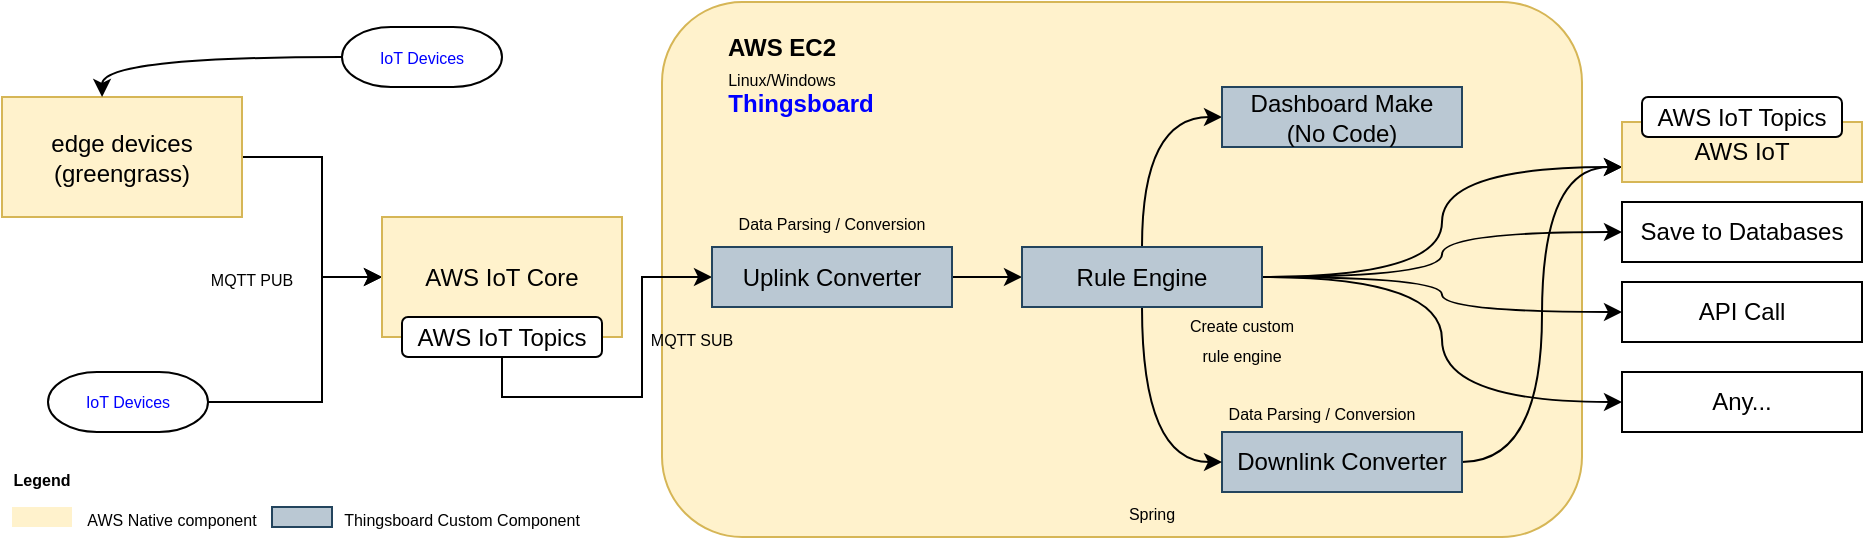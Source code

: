 <mxfile version="19.0.3" type="device"><diagram id="zdF4i7hPxVijq95hi7sj" name="Page-1"><mxGraphModel dx="1458" dy="1178" grid="1" gridSize="10" guides="1" tooltips="1" connect="1" arrows="1" fold="1" page="1" pageScale="1" pageWidth="1100" pageHeight="850" math="0" shadow="0"><root><mxCell id="0"/><mxCell id="1" parent="0"/><mxCell id="Yi-JrP30N4nPpYlcvV15-27" value="" style="rounded=1;whiteSpace=wrap;html=1;fillColor=#fff2cc;strokeColor=#d6b656;" vertex="1" parent="1"><mxGeometry x="360" y="20" width="460" height="267.5" as="geometry"/></mxCell><mxCell id="Yi-JrP30N4nPpYlcvV15-6" style="edgeStyle=orthogonalEdgeStyle;rounded=0;orthogonalLoop=1;jettySize=auto;html=1;entryX=0;entryY=0.5;entryDx=0;entryDy=0;" edge="1" parent="1" source="Yi-JrP30N4nPpYlcvV15-1" target="Yi-JrP30N4nPpYlcvV15-4"><mxGeometry relative="1" as="geometry"><Array as="points"><mxPoint x="190" y="97.5"/><mxPoint x="190" y="157.5"/></Array></mxGeometry></mxCell><mxCell id="Yi-JrP30N4nPpYlcvV15-1" value="edge devices&lt;br&gt;(greengrass)" style="rounded=0;whiteSpace=wrap;html=1;fillColor=#fff2cc;strokeColor=#d6b656;" vertex="1" parent="1"><mxGeometry x="30" y="67.5" width="120" height="60" as="geometry"/></mxCell><mxCell id="Yi-JrP30N4nPpYlcvV15-7" style="edgeStyle=orthogonalEdgeStyle;rounded=0;orthogonalLoop=1;jettySize=auto;html=1;entryX=0;entryY=0.5;entryDx=0;entryDy=0;exitX=1;exitY=0.5;exitDx=0;exitDy=0;exitPerimeter=0;" edge="1" parent="1" source="Yi-JrP30N4nPpYlcvV15-63" target="Yi-JrP30N4nPpYlcvV15-4"><mxGeometry relative="1" as="geometry"><mxPoint x="150" y="217.5" as="sourcePoint"/><Array as="points"><mxPoint x="190" y="220.5"/><mxPoint x="190" y="157.5"/></Array></mxGeometry></mxCell><mxCell id="Yi-JrP30N4nPpYlcvV15-19" style="edgeStyle=orthogonalEdgeStyle;rounded=0;orthogonalLoop=1;jettySize=auto;html=1;entryX=0;entryY=0.5;entryDx=0;entryDy=0;exitX=0.5;exitY=1;exitDx=0;exitDy=0;" edge="1" parent="1" source="Yi-JrP30N4nPpYlcvV15-8" target="Yi-JrP30N4nPpYlcvV15-5"><mxGeometry relative="1" as="geometry"><Array as="points"><mxPoint x="280" y="217.5"/><mxPoint x="350" y="217.5"/><mxPoint x="350" y="157.5"/></Array></mxGeometry></mxCell><mxCell id="Yi-JrP30N4nPpYlcvV15-4" value="AWS IoT Core" style="rounded=0;whiteSpace=wrap;html=1;fillColor=#fff2cc;strokeColor=#d6b656;" vertex="1" parent="1"><mxGeometry x="220" y="127.5" width="120" height="60" as="geometry"/></mxCell><mxCell id="Yi-JrP30N4nPpYlcvV15-20" style="edgeStyle=orthogonalEdgeStyle;rounded=0;orthogonalLoop=1;jettySize=auto;html=1;" edge="1" parent="1" source="Yi-JrP30N4nPpYlcvV15-5" target="Yi-JrP30N4nPpYlcvV15-12"><mxGeometry relative="1" as="geometry"/></mxCell><mxCell id="Yi-JrP30N4nPpYlcvV15-5" value="Uplink Converter" style="rounded=0;whiteSpace=wrap;html=1;fillColor=#bac8d3;strokeColor=#23445d;" vertex="1" parent="1"><mxGeometry x="385" y="142.5" width="120" height="30" as="geometry"/></mxCell><mxCell id="Yi-JrP30N4nPpYlcvV15-8" value="AWS IoT Topics" style="rounded=1;whiteSpace=wrap;html=1;" vertex="1" parent="1"><mxGeometry x="230" y="177.5" width="100" height="20" as="geometry"/></mxCell><mxCell id="Yi-JrP30N4nPpYlcvV15-37" style="edgeStyle=orthogonalEdgeStyle;curved=1;rounded=0;orthogonalLoop=1;jettySize=auto;html=1;entryX=0;entryY=0.75;entryDx=0;entryDy=0;fontSize=8;" edge="1" parent="1" source="Yi-JrP30N4nPpYlcvV15-11" target="Yi-JrP30N4nPpYlcvV15-14"><mxGeometry relative="1" as="geometry"/></mxCell><mxCell id="Yi-JrP30N4nPpYlcvV15-11" value="Downlink Converter" style="rounded=0;whiteSpace=wrap;html=1;fillColor=#bac8d3;strokeColor=#23445d;" vertex="1" parent="1"><mxGeometry x="640" y="235" width="120" height="30" as="geometry"/></mxCell><mxCell id="Yi-JrP30N4nPpYlcvV15-21" style="edgeStyle=orthogonalEdgeStyle;rounded=0;orthogonalLoop=1;jettySize=auto;html=1;entryX=0;entryY=0.5;entryDx=0;entryDy=0;curved=1;" edge="1" parent="1" source="Yi-JrP30N4nPpYlcvV15-12" target="Yi-JrP30N4nPpYlcvV15-13"><mxGeometry relative="1" as="geometry"/></mxCell><mxCell id="Yi-JrP30N4nPpYlcvV15-22" style="edgeStyle=orthogonalEdgeStyle;rounded=0;orthogonalLoop=1;jettySize=auto;html=1;entryX=0;entryY=0.5;entryDx=0;entryDy=0;curved=1;" edge="1" parent="1" source="Yi-JrP30N4nPpYlcvV15-12" target="Yi-JrP30N4nPpYlcvV15-11"><mxGeometry relative="1" as="geometry"/></mxCell><mxCell id="Yi-JrP30N4nPpYlcvV15-23" style="edgeStyle=orthogonalEdgeStyle;curved=1;rounded=0;orthogonalLoop=1;jettySize=auto;html=1;entryX=0;entryY=0.75;entryDx=0;entryDy=0;" edge="1" parent="1" source="Yi-JrP30N4nPpYlcvV15-12" target="Yi-JrP30N4nPpYlcvV15-14"><mxGeometry relative="1" as="geometry"/></mxCell><mxCell id="Yi-JrP30N4nPpYlcvV15-24" style="edgeStyle=orthogonalEdgeStyle;curved=1;rounded=0;orthogonalLoop=1;jettySize=auto;html=1;entryX=0;entryY=0.5;entryDx=0;entryDy=0;" edge="1" parent="1" source="Yi-JrP30N4nPpYlcvV15-12" target="Yi-JrP30N4nPpYlcvV15-16"><mxGeometry relative="1" as="geometry"/></mxCell><mxCell id="Yi-JrP30N4nPpYlcvV15-25" style="edgeStyle=orthogonalEdgeStyle;curved=1;rounded=0;orthogonalLoop=1;jettySize=auto;html=1;" edge="1" parent="1" source="Yi-JrP30N4nPpYlcvV15-12" target="Yi-JrP30N4nPpYlcvV15-17"><mxGeometry relative="1" as="geometry"/></mxCell><mxCell id="Yi-JrP30N4nPpYlcvV15-26" style="edgeStyle=orthogonalEdgeStyle;curved=1;rounded=0;orthogonalLoop=1;jettySize=auto;html=1;entryX=0;entryY=0.5;entryDx=0;entryDy=0;" edge="1" parent="1" source="Yi-JrP30N4nPpYlcvV15-12" target="Yi-JrP30N4nPpYlcvV15-18"><mxGeometry relative="1" as="geometry"/></mxCell><mxCell id="Yi-JrP30N4nPpYlcvV15-12" value="Rule Engine" style="rounded=0;whiteSpace=wrap;html=1;fillColor=#bac8d3;strokeColor=#23445d;" vertex="1" parent="1"><mxGeometry x="540" y="142.5" width="120" height="30" as="geometry"/></mxCell><mxCell id="Yi-JrP30N4nPpYlcvV15-13" value="Dashboard Make&lt;br&gt;(No Code)" style="rounded=0;whiteSpace=wrap;html=1;fillColor=#bac8d3;strokeColor=#23445d;" vertex="1" parent="1"><mxGeometry x="640" y="62.5" width="120" height="30" as="geometry"/></mxCell><mxCell id="Yi-JrP30N4nPpYlcvV15-14" value="AWS IoT" style="rounded=0;whiteSpace=wrap;html=1;fillColor=#fff2cc;strokeColor=#d6b656;" vertex="1" parent="1"><mxGeometry x="840" y="80" width="120" height="30" as="geometry"/></mxCell><mxCell id="Yi-JrP30N4nPpYlcvV15-16" value="Save to Databases" style="rounded=0;whiteSpace=wrap;html=1;" vertex="1" parent="1"><mxGeometry x="840" y="120" width="120" height="30" as="geometry"/></mxCell><mxCell id="Yi-JrP30N4nPpYlcvV15-17" value="API Call" style="rounded=0;whiteSpace=wrap;html=1;" vertex="1" parent="1"><mxGeometry x="840" y="160" width="120" height="30" as="geometry"/></mxCell><mxCell id="Yi-JrP30N4nPpYlcvV15-18" value="Any..." style="rounded=0;whiteSpace=wrap;html=1;" vertex="1" parent="1"><mxGeometry x="840" y="205" width="120" height="30" as="geometry"/></mxCell><mxCell id="Yi-JrP30N4nPpYlcvV15-28" value="AWS EC2" style="text;html=1;strokeColor=none;fillColor=none;align=center;verticalAlign=middle;whiteSpace=wrap;rounded=0;fontStyle=1" vertex="1" parent="1"><mxGeometry x="390" y="27.5" width="60" height="30" as="geometry"/></mxCell><mxCell id="Yi-JrP30N4nPpYlcvV15-31" value="AWS IoT Topics" style="rounded=1;whiteSpace=wrap;html=1;" vertex="1" parent="1"><mxGeometry x="850" y="67.5" width="100" height="20" as="geometry"/></mxCell><mxCell id="Yi-JrP30N4nPpYlcvV15-32" value="&lt;font style=&quot;font-size: 8px;&quot;&gt;MQTT PUB&lt;/font&gt;" style="text;html=1;strokeColor=none;fillColor=none;align=center;verticalAlign=middle;whiteSpace=wrap;rounded=0;" vertex="1" parent="1"><mxGeometry x="130" y="147.5" width="50" height="20" as="geometry"/></mxCell><mxCell id="Yi-JrP30N4nPpYlcvV15-34" value="&lt;font style=&quot;font-size: 8px;&quot;&gt;MQTT SUB&lt;/font&gt;" style="text;html=1;strokeColor=none;fillColor=none;align=center;verticalAlign=middle;whiteSpace=wrap;rounded=0;" vertex="1" parent="1"><mxGeometry x="350" y="177.5" width="50" height="20" as="geometry"/></mxCell><mxCell id="Yi-JrP30N4nPpYlcvV15-35" value="&lt;font style=&quot;font-size: 8px;&quot;&gt;Data Parsing / Conversion&lt;/font&gt;" style="text;html=1;strokeColor=none;fillColor=none;align=center;verticalAlign=middle;whiteSpace=wrap;rounded=0;" vertex="1" parent="1"><mxGeometry x="395" y="120" width="100" height="20" as="geometry"/></mxCell><mxCell id="Yi-JrP30N4nPpYlcvV15-36" value="&lt;font style=&quot;font-size: 8px;&quot;&gt;Data Parsing / Conversion&lt;/font&gt;" style="text;html=1;strokeColor=none;fillColor=none;align=center;verticalAlign=middle;whiteSpace=wrap;rounded=0;" vertex="1" parent="1"><mxGeometry x="640" y="215" width="100" height="20" as="geometry"/></mxCell><mxCell id="Yi-JrP30N4nPpYlcvV15-39" value="&lt;font style=&quot;font-size: 8px;&quot;&gt;Create custom rule engine&lt;/font&gt;" style="text;html=1;strokeColor=none;fillColor=none;align=center;verticalAlign=middle;whiteSpace=wrap;rounded=0;" vertex="1" parent="1"><mxGeometry x="620" y="177.5" width="60" height="20" as="geometry"/></mxCell><mxCell id="Yi-JrP30N4nPpYlcvV15-47" value="&lt;font style=&quot;font-size: 8px;&quot;&gt;Linux/Windows&lt;/font&gt;" style="text;html=1;strokeColor=none;fillColor=none;align=center;verticalAlign=middle;whiteSpace=wrap;rounded=0;" vertex="1" parent="1"><mxGeometry x="385" y="47.5" width="70" height="20" as="geometry"/></mxCell><mxCell id="Yi-JrP30N4nPpYlcvV15-48" value="&lt;font style=&quot;font-size: 8px;&quot;&gt;Spring&lt;/font&gt;" style="text;html=1;strokeColor=none;fillColor=none;align=center;verticalAlign=middle;whiteSpace=wrap;rounded=0;" vertex="1" parent="1"><mxGeometry x="570" y="265" width="70" height="20" as="geometry"/></mxCell><mxCell id="Yi-JrP30N4nPpYlcvV15-49" value="Thingsboard" style="text;html=1;strokeColor=none;fillColor=none;align=center;verticalAlign=middle;whiteSpace=wrap;rounded=0;fontStyle=1;fontColor=#0000FF;" vertex="1" parent="1"><mxGeometry x="382" y="55.5" width="95" height="30" as="geometry"/></mxCell><mxCell id="Yi-JrP30N4nPpYlcvV15-51" value="" style="rounded=0;whiteSpace=wrap;html=1;fillColor=#fff2cc;strokeColor=none;" vertex="1" parent="1"><mxGeometry x="35" y="272.5" width="30" height="10" as="geometry"/></mxCell><mxCell id="Yi-JrP30N4nPpYlcvV15-53" value="&lt;font style=&quot;font-size: 8px;&quot;&gt;Legend&lt;/font&gt;" style="text;html=1;strokeColor=none;fillColor=none;align=center;verticalAlign=middle;whiteSpace=wrap;rounded=0;fontStyle=1" vertex="1" parent="1"><mxGeometry x="30" y="247.5" width="40" height="20" as="geometry"/></mxCell><mxCell id="Yi-JrP30N4nPpYlcvV15-54" value="&lt;font style=&quot;font-size: 8px;&quot;&gt;AWS Native component&lt;/font&gt;" style="text;html=1;strokeColor=none;fillColor=none;align=center;verticalAlign=middle;whiteSpace=wrap;rounded=0;" vertex="1" parent="1"><mxGeometry x="65" y="267.5" width="100" height="20" as="geometry"/></mxCell><mxCell id="Yi-JrP30N4nPpYlcvV15-56" value="" style="rounded=0;whiteSpace=wrap;html=1;fillColor=#bac8d3;strokeColor=#23445d;" vertex="1" parent="1"><mxGeometry x="165" y="272.5" width="30" height="10" as="geometry"/></mxCell><mxCell id="Yi-JrP30N4nPpYlcvV15-57" value="&lt;font style=&quot;font-size: 8px;&quot;&gt;Thingsboard Custom Component&lt;/font&gt;" style="text;html=1;strokeColor=none;fillColor=none;align=center;verticalAlign=middle;whiteSpace=wrap;rounded=0;" vertex="1" parent="1"><mxGeometry x="195" y="267.5" width="130" height="20" as="geometry"/></mxCell><mxCell id="Yi-JrP30N4nPpYlcvV15-62" style="edgeStyle=orthogonalEdgeStyle;curved=1;rounded=0;orthogonalLoop=1;jettySize=auto;html=1;entryX=0.417;entryY=0;entryDx=0;entryDy=0;entryPerimeter=0;fontSize=8;fontColor=#0000FF;" edge="1" parent="1" source="Yi-JrP30N4nPpYlcvV15-60" target="Yi-JrP30N4nPpYlcvV15-1"><mxGeometry relative="1" as="geometry"/></mxCell><mxCell id="Yi-JrP30N4nPpYlcvV15-60" value="IoT Devices" style="strokeWidth=1;html=1;shape=mxgraph.flowchart.terminator;whiteSpace=wrap;fontSize=8;fontColor=#0000FF;" vertex="1" parent="1"><mxGeometry x="200" y="32.5" width="80" height="30" as="geometry"/></mxCell><mxCell id="Yi-JrP30N4nPpYlcvV15-63" value="IoT Devices" style="strokeWidth=1;html=1;shape=mxgraph.flowchart.terminator;whiteSpace=wrap;fontSize=8;fontColor=#0000FF;" vertex="1" parent="1"><mxGeometry x="53" y="205" width="80" height="30" as="geometry"/></mxCell></root></mxGraphModel></diagram></mxfile>